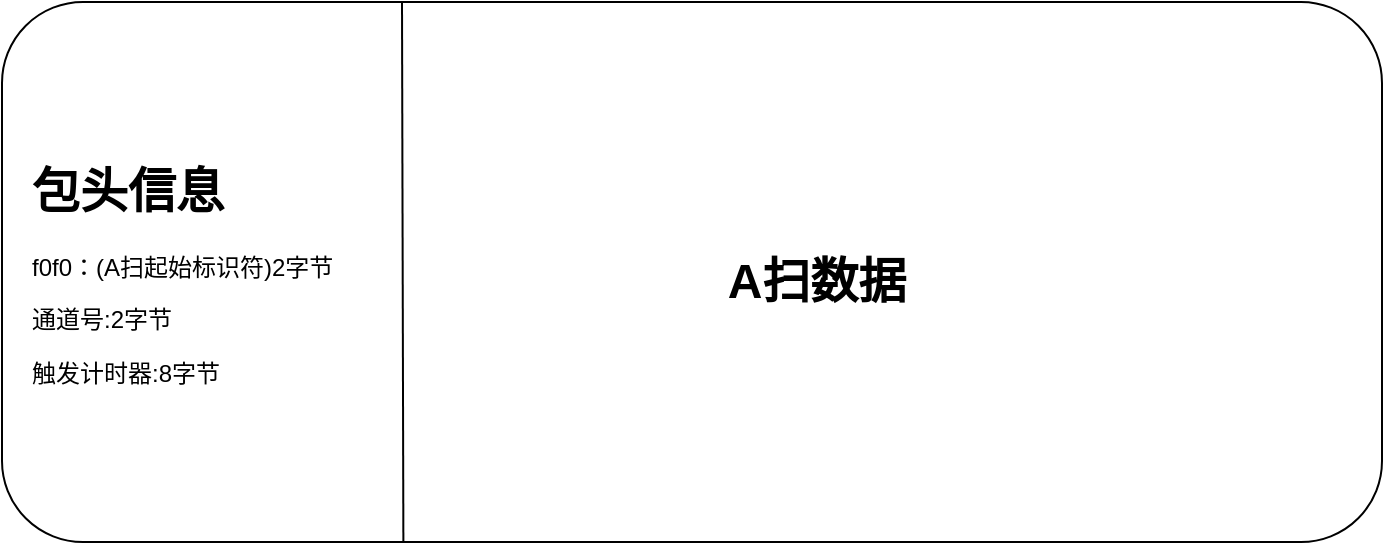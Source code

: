<mxfile version="21.5.0" type="github">
  <diagram name="第 1 页" id="mOWSm8-7hFE4kDyGciKp">
    <mxGraphModel dx="2048" dy="676" grid="1" gridSize="10" guides="1" tooltips="1" connect="1" arrows="1" fold="1" page="1" pageScale="1" pageWidth="827" pageHeight="1169" math="0" shadow="0">
      <root>
        <mxCell id="0" />
        <mxCell id="1" parent="0" />
        <mxCell id="BOEfqCkHM9i77bK3Xwql-2" value="" style="rounded=1;whiteSpace=wrap;html=1;" vertex="1" parent="1">
          <mxGeometry x="-10" y="180" width="690" height="270" as="geometry" />
        </mxCell>
        <mxCell id="BOEfqCkHM9i77bK3Xwql-4" value="" style="endArrow=none;html=1;rounded=0;exitX=0.073;exitY=1;exitDx=0;exitDy=0;exitPerimeter=0;entryX=0.072;entryY=-0.001;entryDx=0;entryDy=0;entryPerimeter=0;" edge="1" parent="1">
          <mxGeometry width="50" height="50" relative="1" as="geometry">
            <mxPoint x="190.69" y="450.27" as="sourcePoint" />
            <mxPoint x="190.0" y="180.0" as="targetPoint" />
          </mxGeometry>
        </mxCell>
        <mxCell id="BOEfqCkHM9i77bK3Xwql-6" value="&lt;h1&gt;包头信息&lt;/h1&gt;&lt;p&gt;f0f0：(A扫起始标识符)2字节&lt;/p&gt;&lt;p&gt;通道号:2字节&lt;/p&gt;&lt;p&gt;触发计时器:8字节&lt;/p&gt;" style="text;html=1;strokeColor=none;fillColor=none;spacing=5;spacingTop=-20;whiteSpace=wrap;overflow=hidden;rounded=0;" vertex="1" parent="1">
          <mxGeometry y="255" width="190" height="120" as="geometry" />
        </mxCell>
        <mxCell id="BOEfqCkHM9i77bK3Xwql-7" value="&lt;b&gt;&lt;font style=&quot;font-size: 24px;&quot;&gt;A扫数据&lt;/font&gt;&lt;/b&gt;" style="text;html=1;strokeColor=none;fillColor=none;align=center;verticalAlign=middle;whiteSpace=wrap;rounded=0;" vertex="1" parent="1">
          <mxGeometry x="280" y="265" width="235" height="110" as="geometry" />
        </mxCell>
      </root>
    </mxGraphModel>
  </diagram>
</mxfile>
